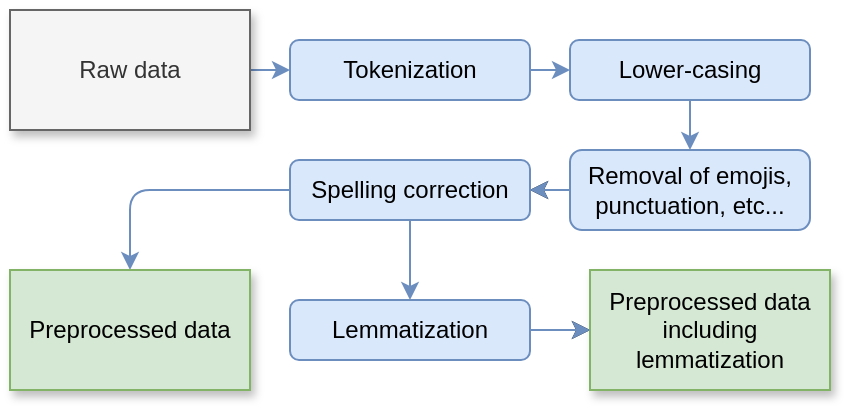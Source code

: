 <mxfile>
    <diagram id="0ZPkVOaOO1fieMOsNS4L" name="Page-1">
        <mxGraphModel dx="1118" dy="535" grid="1" gridSize="10" guides="1" tooltips="1" connect="1" arrows="1" fold="1" page="1" pageScale="1" pageWidth="850" pageHeight="1100" math="0" shadow="0">
            <root>
                <mxCell id="0"/>
                <mxCell id="1" parent="0"/>
                <mxCell id="10" value="" style="edgeStyle=none;html=1;fillColor=#dae8fc;strokeColor=#6c8ebf;" parent="1" source="2" target="4" edge="1">
                    <mxGeometry relative="1" as="geometry"/>
                </mxCell>
                <mxCell id="2" value="Raw data" style="whiteSpace=wrap;html=1;rounded=1;arcSize=0;glass=0;shadow=1;fillColor=#f5f5f5;strokeColor=#666666;fontColor=#333333;" parent="1" vertex="1">
                    <mxGeometry x="110" y="110" width="120" height="60" as="geometry"/>
                </mxCell>
                <mxCell id="11" value="" style="edgeStyle=none;html=1;fillColor=#dae8fc;strokeColor=#6c8ebf;" parent="1" source="4" target="5" edge="1">
                    <mxGeometry relative="1" as="geometry"/>
                </mxCell>
                <mxCell id="4" value="Tokenization" style="whiteSpace=wrap;html=1;rounded=1;fillColor=#dae8fc;strokeColor=#6c8ebf;" parent="1" vertex="1">
                    <mxGeometry x="250" y="125" width="120" height="30" as="geometry"/>
                </mxCell>
                <mxCell id="12" value="" style="edgeStyle=none;html=1;fillColor=#dae8fc;strokeColor=#6c8ebf;" parent="1" source="5" target="7" edge="1">
                    <mxGeometry relative="1" as="geometry"/>
                </mxCell>
                <mxCell id="5" value="Lower-casing" style="whiteSpace=wrap;html=1;rounded=1;fillColor=#dae8fc;strokeColor=#6c8ebf;" parent="1" vertex="1">
                    <mxGeometry x="390" y="125" width="120" height="30" as="geometry"/>
                </mxCell>
                <mxCell id="14" value="" style="edgeStyle=none;html=1;" parent="1" source="7" target="13" edge="1">
                    <mxGeometry relative="1" as="geometry"/>
                </mxCell>
                <mxCell id="7" value="Removal of emojis,&lt;br&gt;punctuation, etc..." style="whiteSpace=wrap;html=1;rounded=1;fillColor=#dae8fc;strokeColor=#6c8ebf;" parent="1" vertex="1">
                    <mxGeometry x="390" y="180" width="120" height="40" as="geometry"/>
                </mxCell>
                <mxCell id="16" value="" style="edgeStyle=none;html=1;fillColor=#dae8fc;strokeColor=#6c8ebf;" parent="1" source="13" target="17" edge="1">
                    <mxGeometry relative="1" as="geometry">
                        <mxPoint x="180" y="240" as="targetPoint"/>
                        <Array as="points">
                            <mxPoint x="170" y="200"/>
                        </Array>
                    </mxGeometry>
                </mxCell>
                <mxCell id="19" value="" style="edgeStyle=none;html=1;fillColor=#dae8fc;strokeColor=#6c8ebf;" parent="1" source="13" target="18" edge="1">
                    <mxGeometry relative="1" as="geometry"/>
                </mxCell>
                <mxCell id="13" value="Spelling correction" style="whiteSpace=wrap;html=1;rounded=1;fillColor=#dae8fc;strokeColor=#6c8ebf;" parent="1" vertex="1">
                    <mxGeometry x="250" y="185" width="120" height="30" as="geometry"/>
                </mxCell>
                <mxCell id="17" value="Preprocessed data" style="whiteSpace=wrap;html=1;rounded=1;arcSize=0;glass=0;shadow=1;fillColor=#d5e8d4;strokeColor=#82b366;" parent="1" vertex="1">
                    <mxGeometry x="110" y="240" width="120" height="60" as="geometry"/>
                </mxCell>
                <mxCell id="21" value="" style="edgeStyle=none;html=1;" parent="1" source="18" target="20" edge="1">
                    <mxGeometry relative="1" as="geometry"/>
                </mxCell>
                <mxCell id="18" value="Lemmatization" style="whiteSpace=wrap;html=1;rounded=1;fillColor=#dae8fc;strokeColor=#6c8ebf;" parent="1" vertex="1">
                    <mxGeometry x="250" y="255" width="120" height="30" as="geometry"/>
                </mxCell>
                <mxCell id="20" value="Preprocessed data&lt;br&gt;including&lt;br&gt;lemmatization" style="whiteSpace=wrap;html=1;rounded=1;arcSize=0;glass=0;shadow=1;fillColor=#d5e8d4;strokeColor=#82b366;" parent="1" vertex="1">
                    <mxGeometry x="400" y="240" width="120" height="60" as="geometry"/>
                </mxCell>
                <mxCell id="22" value="" style="edgeStyle=none;html=1;fillColor=#dae8fc;strokeColor=#6c8ebf;" edge="1" parent="1">
                    <mxGeometry relative="1" as="geometry">
                        <mxPoint x="390" y="200" as="sourcePoint"/>
                        <mxPoint x="370" y="200" as="targetPoint"/>
                    </mxGeometry>
                </mxCell>
                <mxCell id="23" value="" style="edgeStyle=none;html=1;fillColor=#dae8fc;strokeColor=#6c8ebf;" edge="1" parent="1">
                    <mxGeometry relative="1" as="geometry">
                        <mxPoint x="370" y="270" as="sourcePoint"/>
                        <mxPoint x="400" y="270" as="targetPoint"/>
                    </mxGeometry>
                </mxCell>
            </root>
        </mxGraphModel>
    </diagram>
</mxfile>